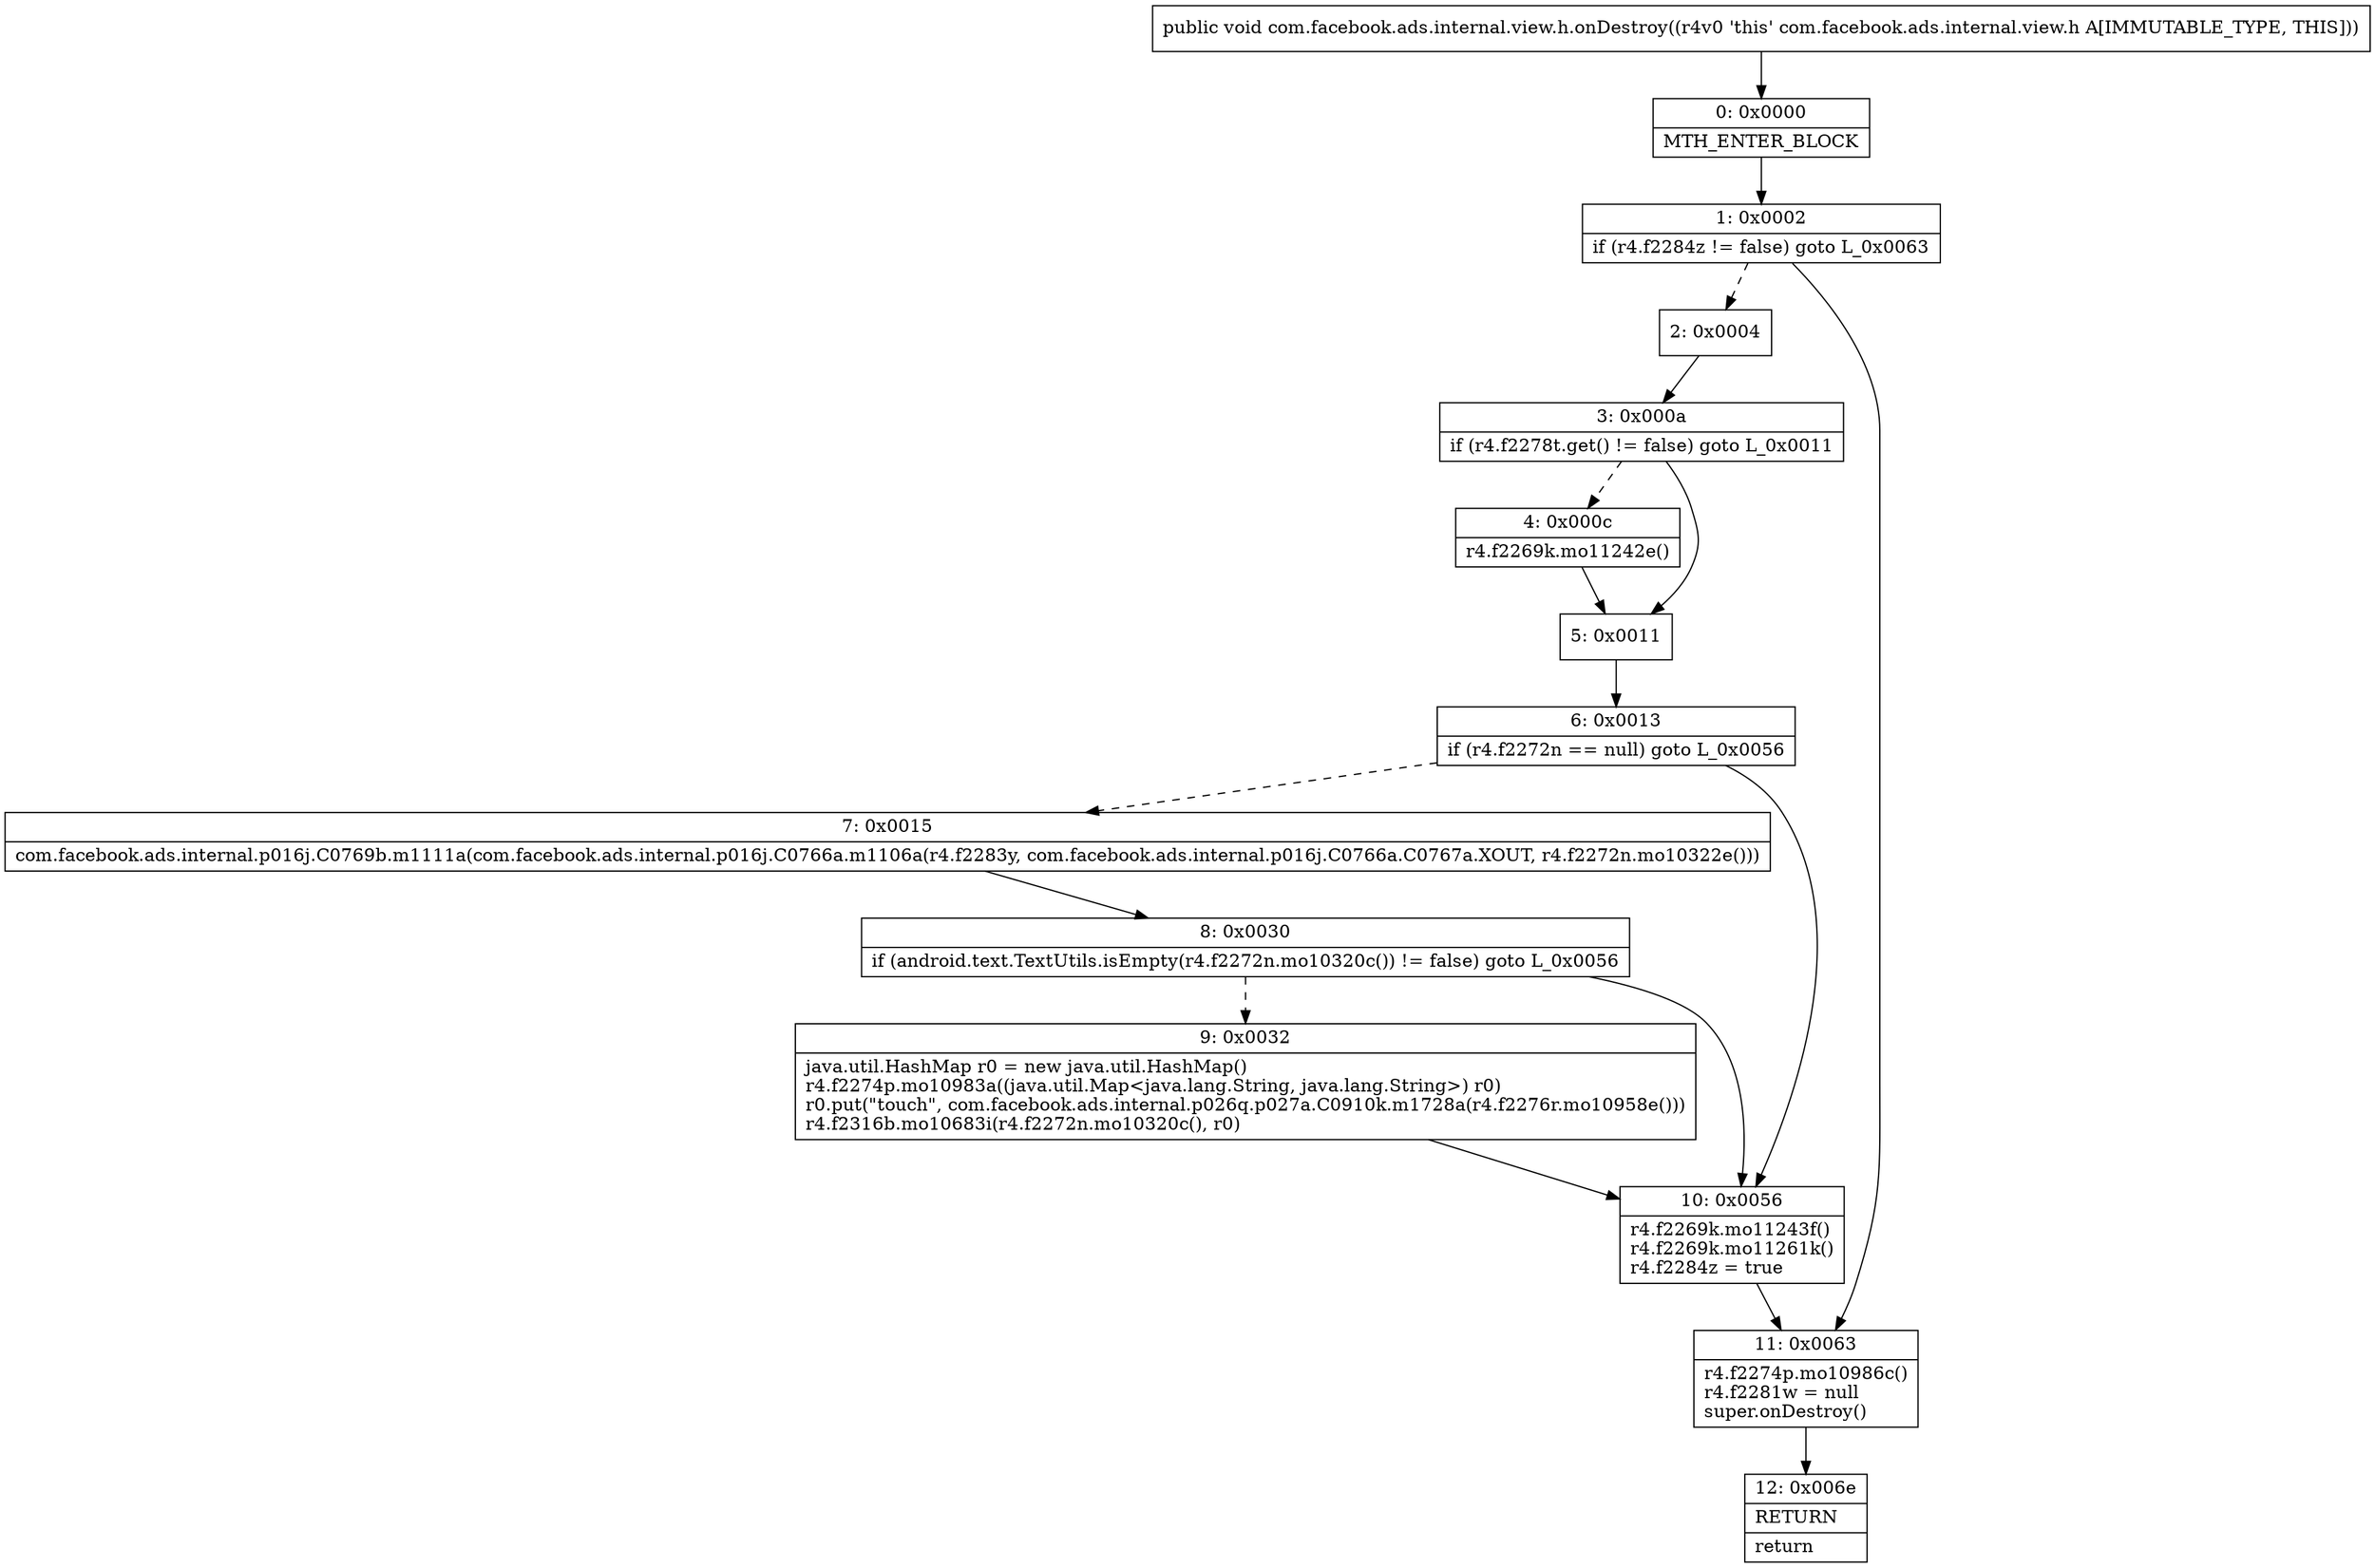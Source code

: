 digraph "CFG forcom.facebook.ads.internal.view.h.onDestroy()V" {
Node_0 [shape=record,label="{0\:\ 0x0000|MTH_ENTER_BLOCK\l}"];
Node_1 [shape=record,label="{1\:\ 0x0002|if (r4.f2284z != false) goto L_0x0063\l}"];
Node_2 [shape=record,label="{2\:\ 0x0004}"];
Node_3 [shape=record,label="{3\:\ 0x000a|if (r4.f2278t.get() != false) goto L_0x0011\l}"];
Node_4 [shape=record,label="{4\:\ 0x000c|r4.f2269k.mo11242e()\l}"];
Node_5 [shape=record,label="{5\:\ 0x0011}"];
Node_6 [shape=record,label="{6\:\ 0x0013|if (r4.f2272n == null) goto L_0x0056\l}"];
Node_7 [shape=record,label="{7\:\ 0x0015|com.facebook.ads.internal.p016j.C0769b.m1111a(com.facebook.ads.internal.p016j.C0766a.m1106a(r4.f2283y, com.facebook.ads.internal.p016j.C0766a.C0767a.XOUT, r4.f2272n.mo10322e()))\l}"];
Node_8 [shape=record,label="{8\:\ 0x0030|if (android.text.TextUtils.isEmpty(r4.f2272n.mo10320c()) != false) goto L_0x0056\l}"];
Node_9 [shape=record,label="{9\:\ 0x0032|java.util.HashMap r0 = new java.util.HashMap()\lr4.f2274p.mo10983a((java.util.Map\<java.lang.String, java.lang.String\>) r0)\lr0.put(\"touch\", com.facebook.ads.internal.p026q.p027a.C0910k.m1728a(r4.f2276r.mo10958e()))\lr4.f2316b.mo10683i(r4.f2272n.mo10320c(), r0)\l}"];
Node_10 [shape=record,label="{10\:\ 0x0056|r4.f2269k.mo11243f()\lr4.f2269k.mo11261k()\lr4.f2284z = true\l}"];
Node_11 [shape=record,label="{11\:\ 0x0063|r4.f2274p.mo10986c()\lr4.f2281w = null\lsuper.onDestroy()\l}"];
Node_12 [shape=record,label="{12\:\ 0x006e|RETURN\l|return\l}"];
MethodNode[shape=record,label="{public void com.facebook.ads.internal.view.h.onDestroy((r4v0 'this' com.facebook.ads.internal.view.h A[IMMUTABLE_TYPE, THIS])) }"];
MethodNode -> Node_0;
Node_0 -> Node_1;
Node_1 -> Node_2[style=dashed];
Node_1 -> Node_11;
Node_2 -> Node_3;
Node_3 -> Node_4[style=dashed];
Node_3 -> Node_5;
Node_4 -> Node_5;
Node_5 -> Node_6;
Node_6 -> Node_7[style=dashed];
Node_6 -> Node_10;
Node_7 -> Node_8;
Node_8 -> Node_9[style=dashed];
Node_8 -> Node_10;
Node_9 -> Node_10;
Node_10 -> Node_11;
Node_11 -> Node_12;
}

